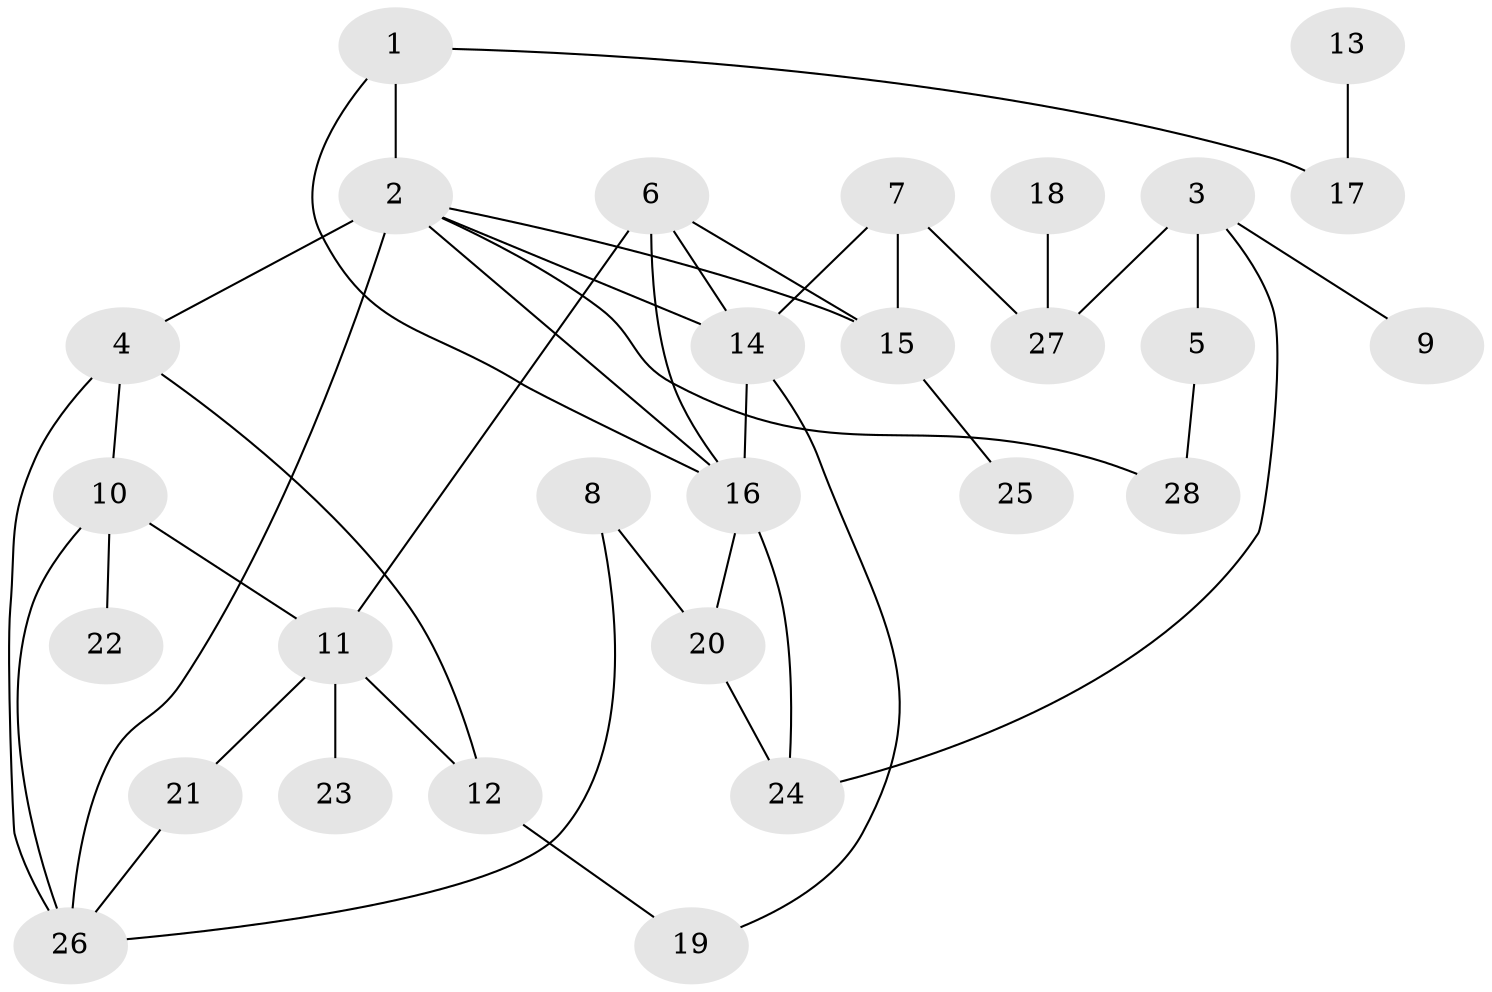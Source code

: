// original degree distribution, {4: 0.10909090909090909, 3: 0.2, 6: 0.05454545454545454, 5: 0.09090909090909091, 2: 0.21818181818181817, 1: 0.32727272727272727}
// Generated by graph-tools (version 1.1) at 2025/01/03/09/25 03:01:07]
// undirected, 28 vertices, 42 edges
graph export_dot {
graph [start="1"]
  node [color=gray90,style=filled];
  1;
  2;
  3;
  4;
  5;
  6;
  7;
  8;
  9;
  10;
  11;
  12;
  13;
  14;
  15;
  16;
  17;
  18;
  19;
  20;
  21;
  22;
  23;
  24;
  25;
  26;
  27;
  28;
  1 -- 2 [weight=1.0];
  1 -- 16 [weight=1.0];
  1 -- 17 [weight=1.0];
  2 -- 4 [weight=2.0];
  2 -- 14 [weight=1.0];
  2 -- 15 [weight=1.0];
  2 -- 16 [weight=1.0];
  2 -- 26 [weight=1.0];
  2 -- 28 [weight=1.0];
  3 -- 5 [weight=1.0];
  3 -- 9 [weight=1.0];
  3 -- 24 [weight=1.0];
  3 -- 27 [weight=1.0];
  4 -- 10 [weight=1.0];
  4 -- 12 [weight=1.0];
  4 -- 26 [weight=1.0];
  5 -- 28 [weight=1.0];
  6 -- 11 [weight=1.0];
  6 -- 14 [weight=1.0];
  6 -- 15 [weight=1.0];
  6 -- 16 [weight=1.0];
  7 -- 14 [weight=1.0];
  7 -- 15 [weight=1.0];
  7 -- 27 [weight=1.0];
  8 -- 20 [weight=1.0];
  8 -- 26 [weight=1.0];
  10 -- 11 [weight=1.0];
  10 -- 22 [weight=1.0];
  10 -- 26 [weight=1.0];
  11 -- 12 [weight=1.0];
  11 -- 21 [weight=1.0];
  11 -- 23 [weight=1.0];
  12 -- 19 [weight=1.0];
  13 -- 17 [weight=1.0];
  14 -- 16 [weight=1.0];
  14 -- 19 [weight=1.0];
  15 -- 25 [weight=1.0];
  16 -- 20 [weight=1.0];
  16 -- 24 [weight=2.0];
  18 -- 27 [weight=1.0];
  20 -- 24 [weight=1.0];
  21 -- 26 [weight=1.0];
}
